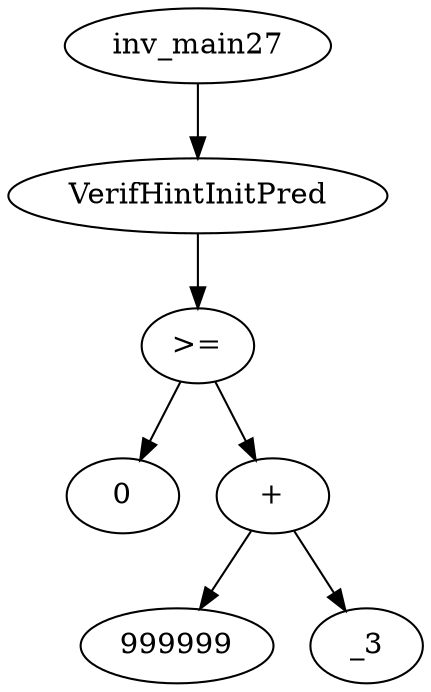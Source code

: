 digraph dag {
0 [label="inv_main27"];
1 [label="VerifHintInitPred"];
2 [label=">="];
3 [label="0"];
4 [label="+"];
5 [label="999999"];
6 [label="_3"];
0->1
1->2
2->4
2 -> 3
4->6
4 -> 5
}
